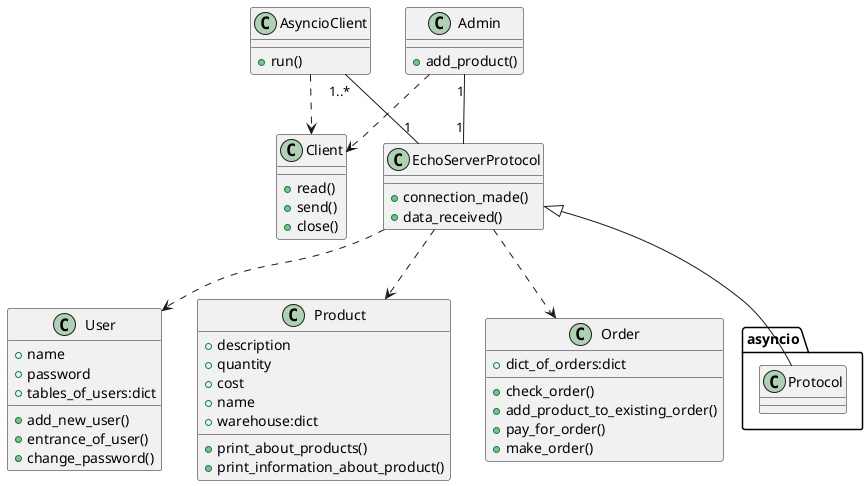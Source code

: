 @startuml
'https://plantuml.com/class-diagram

class Client {
+read()
+send()
+close()
}

class EchoServerProtocol {
+connection_made()
+data_received()
}

class Product
{
+description
+quantity
+cost
+name
+warehouse:dict
+print_about_products()
+print_information_about_product()
}

class Order {
+dict_of_orders:dict
+check_order()
+add_product_to_existing_order()
+pay_for_order()
+make_order()
}

class User {
+name
+password
+tables_of_users:dict
+add_new_user()
+entrance_of_user()
+change_password()
}

class asyncio.Protocol{
}

class AsyncioClient {
+run()
}

class Admin {
+add_product()
}

EchoServerProtocol <|-- asyncio.Protocol
AsyncioClient ..> Client
Admin ..> Client
EchoServerProtocol ..> Order
EchoServerProtocol ..> Product
EchoServerProtocol ..> User
AsyncioClient "1..*" -- "1" EchoServerProtocol
Admin "1" -- "1" EchoServerProtocol
@enduml